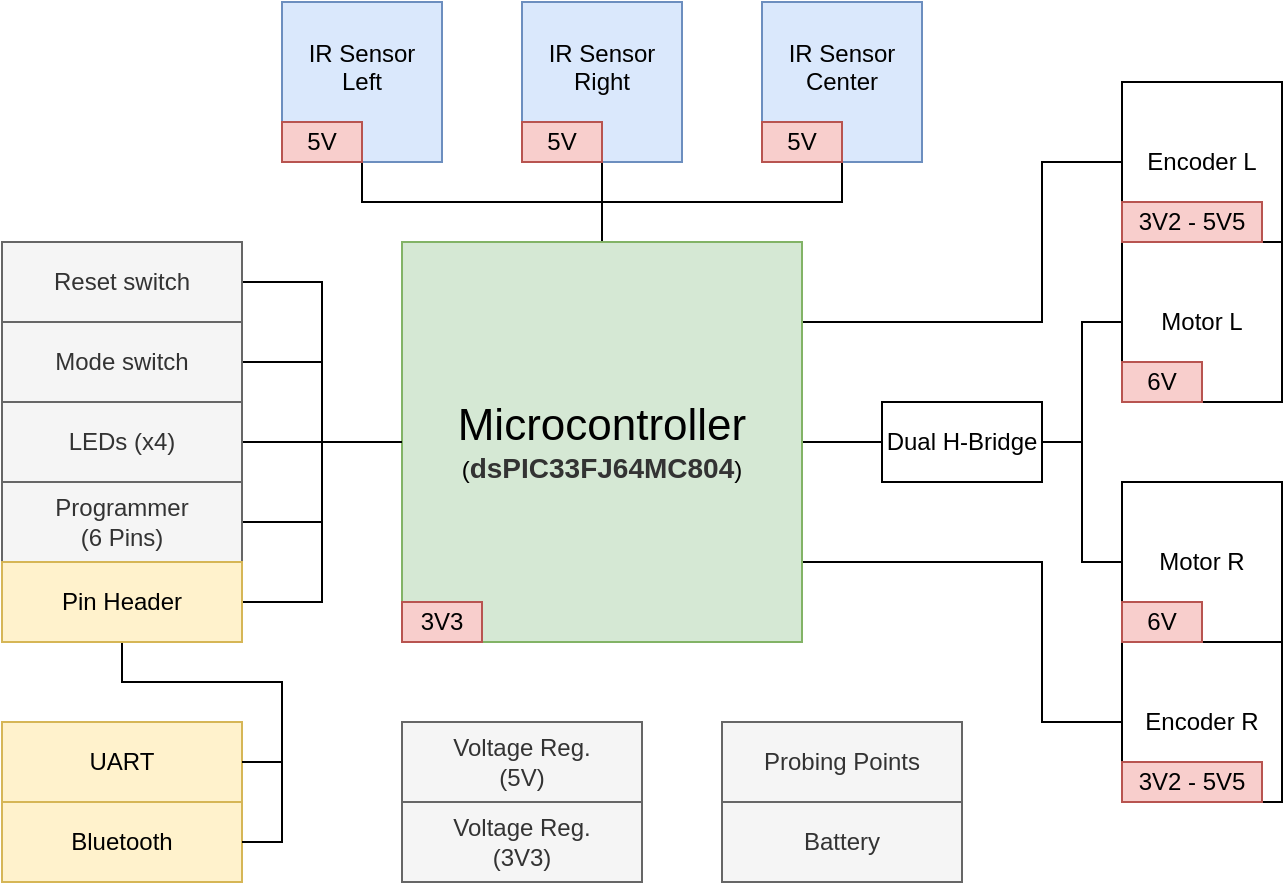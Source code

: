 <mxfile version="14.4.8" type="device"><diagram id="CU7boPoqeAXKEgQ4OMoY" name="Page-1"><mxGraphModel dx="2010" dy="649" grid="1" gridSize="10" guides="1" tooltips="1" connect="1" arrows="1" fold="1" page="1" pageScale="1" pageWidth="827" pageHeight="1169" math="0" shadow="0"><root><mxCell id="0"/><mxCell id="1" parent="0"/><mxCell id="gTulm5GHEPfeVFS3l3oU-8" style="edgeStyle=orthogonalEdgeStyle;rounded=0;orthogonalLoop=1;jettySize=auto;html=1;exitX=0.5;exitY=0;exitDx=0;exitDy=0;entryX=1;entryY=1;entryDx=0;entryDy=0;endArrow=none;endFill=0;" edge="1" parent="1" source="HBcbDtL6whvpga8p4aBu-1" target="HBcbDtL6whvpga8p4aBu-21"><mxGeometry relative="1" as="geometry"/></mxCell><mxCell id="gTulm5GHEPfeVFS3l3oU-9" style="edgeStyle=orthogonalEdgeStyle;rounded=0;orthogonalLoop=1;jettySize=auto;html=1;entryX=1;entryY=1;entryDx=0;entryDy=0;endArrow=none;endFill=0;" edge="1" parent="1" source="HBcbDtL6whvpga8p4aBu-1" target="gTulm5GHEPfeVFS3l3oU-4"><mxGeometry relative="1" as="geometry"/></mxCell><mxCell id="gTulm5GHEPfeVFS3l3oU-10" style="edgeStyle=orthogonalEdgeStyle;rounded=0;orthogonalLoop=1;jettySize=auto;html=1;entryX=1;entryY=1;entryDx=0;entryDy=0;endArrow=none;endFill=0;" edge="1" parent="1" source="HBcbDtL6whvpga8p4aBu-1" target="gTulm5GHEPfeVFS3l3oU-7"><mxGeometry relative="1" as="geometry"><mxPoint x="320.0" y="180" as="targetPoint"/><Array as="points"><mxPoint x="140" y="180"/><mxPoint x="260" y="180"/></Array></mxGeometry></mxCell><mxCell id="HBcbDtL6whvpga8p4aBu-7" value="Voltage Reg.&lt;br&gt;(3V3)" style="whiteSpace=wrap;html=1;fillColor=#f5f5f5;strokeColor=#666666;fontColor=#333333;" parent="1" vertex="1"><mxGeometry x="40" y="480" width="120" height="40" as="geometry"/></mxCell><mxCell id="HBcbDtL6whvpga8p4aBu-9" value="Motor L" style="whiteSpace=wrap;html=1;aspect=fixed;" parent="1" vertex="1"><mxGeometry x="400" y="200" width="80" height="80" as="geometry"/></mxCell><mxCell id="HBcbDtL6whvpga8p4aBu-10" value="Motor R" style="whiteSpace=wrap;html=1;aspect=fixed;" parent="1" vertex="1"><mxGeometry x="400" y="320" width="80" height="80" as="geometry"/></mxCell><mxCell id="gTulm5GHEPfeVFS3l3oU-14" style="edgeStyle=orthogonalEdgeStyle;rounded=0;orthogonalLoop=1;jettySize=auto;html=1;entryX=1;entryY=0.2;entryDx=0;entryDy=0;entryPerimeter=0;endArrow=none;endFill=0;" edge="1" parent="1" source="HBcbDtL6whvpga8p4aBu-11" target="HBcbDtL6whvpga8p4aBu-1"><mxGeometry relative="1" as="geometry"><Array as="points"><mxPoint x="360" y="160"/><mxPoint x="360" y="240"/></Array></mxGeometry></mxCell><mxCell id="HBcbDtL6whvpga8p4aBu-11" value="Encoder L" style="whiteSpace=wrap;html=1;" parent="1" vertex="1"><mxGeometry x="400" y="120" width="80" height="80" as="geometry"/></mxCell><mxCell id="gTulm5GHEPfeVFS3l3oU-15" style="edgeStyle=orthogonalEdgeStyle;rounded=0;orthogonalLoop=1;jettySize=auto;html=1;entryX=1;entryY=0.8;entryDx=0;entryDy=0;entryPerimeter=0;endArrow=none;endFill=0;" edge="1" parent="1" source="HBcbDtL6whvpga8p4aBu-12" target="HBcbDtL6whvpga8p4aBu-1"><mxGeometry relative="1" as="geometry"><Array as="points"><mxPoint x="360" y="440"/><mxPoint x="360" y="360"/></Array></mxGeometry></mxCell><mxCell id="HBcbDtL6whvpga8p4aBu-12" value="Encoder R" style="whiteSpace=wrap;html=1;aspect=fixed;" parent="1" vertex="1"><mxGeometry x="400" y="400" width="80" height="80" as="geometry"/></mxCell><mxCell id="HBcbDtL6whvpga8p4aBu-13" value="Voltage Reg.&lt;br&gt;(5V)" style="whiteSpace=wrap;html=1;fillColor=#f5f5f5;strokeColor=#666666;fontColor=#333333;imageAspect=0;" parent="1" vertex="1"><mxGeometry x="40" y="440" width="120" height="40" as="geometry"/></mxCell><mxCell id="HBcbDtL6whvpga8p4aBu-15" value="6V" style="text;html=1;strokeColor=#b85450;fillColor=#f8cecc;align=center;verticalAlign=middle;whiteSpace=wrap;rounded=0;" parent="1" vertex="1"><mxGeometry x="400" y="380" width="40" height="20" as="geometry"/></mxCell><mxCell id="HBcbDtL6whvpga8p4aBu-16" value="6V" style="text;html=1;strokeColor=#b85450;fillColor=#f8cecc;align=center;verticalAlign=middle;whiteSpace=wrap;rounded=0;" parent="1" vertex="1"><mxGeometry x="400" y="260" width="40" height="20" as="geometry"/></mxCell><mxCell id="HBcbDtL6whvpga8p4aBu-17" value="3V2 - 5V5" style="text;html=1;strokeColor=#b85450;fillColor=#f8cecc;align=center;verticalAlign=middle;whiteSpace=wrap;rounded=0;" parent="1" vertex="1"><mxGeometry x="400" y="180" width="70" height="20" as="geometry"/></mxCell><mxCell id="HBcbDtL6whvpga8p4aBu-18" value="3V2 - 5V5" style="text;html=1;strokeColor=#b85450;fillColor=#f8cecc;align=center;verticalAlign=middle;whiteSpace=wrap;rounded=0;" parent="1" vertex="1"><mxGeometry x="400" y="460" width="70" height="20" as="geometry"/></mxCell><mxCell id="gTulm5GHEPfeVFS3l3oU-12" style="edgeStyle=orthogonalEdgeStyle;rounded=0;orthogonalLoop=1;jettySize=auto;html=1;exitX=1;exitY=0.5;exitDx=0;exitDy=0;entryX=0;entryY=0.5;entryDx=0;entryDy=0;endArrow=none;endFill=0;" edge="1" parent="1" source="HBcbDtL6whvpga8p4aBu-23" target="HBcbDtL6whvpga8p4aBu-9"><mxGeometry relative="1" as="geometry"/></mxCell><mxCell id="gTulm5GHEPfeVFS3l3oU-13" style="edgeStyle=orthogonalEdgeStyle;rounded=0;orthogonalLoop=1;jettySize=auto;html=1;endArrow=none;endFill=0;" edge="1" parent="1" source="HBcbDtL6whvpga8p4aBu-23" target="HBcbDtL6whvpga8p4aBu-10"><mxGeometry relative="1" as="geometry"/></mxCell><mxCell id="HBcbDtL6whvpga8p4aBu-23" value="Dual H-Bridge" style="whiteSpace=wrap;html=1;" parent="1" vertex="1"><mxGeometry x="280" y="280" width="80" height="40" as="geometry"/></mxCell><mxCell id="HBcbDtL6whvpga8p4aBu-24" value="Battery" style="whiteSpace=wrap;html=1;fillColor=#f5f5f5;strokeColor=#666666;fontColor=#333333;" parent="1" vertex="1"><mxGeometry x="200" y="480" width="120" height="40" as="geometry"/></mxCell><mxCell id="HBcbDtL6whvpga8p4aBu-25" value="UART" style="whiteSpace=wrap;html=1;fillColor=#fff2cc;strokeColor=#d6b656;" parent="1" vertex="1"><mxGeometry x="-160" y="440" width="120" height="40" as="geometry"/></mxCell><mxCell id="HBcbDtL6whvpga8p4aBu-26" value="Bluetooth" style="whiteSpace=wrap;html=1;fillColor=#fff2cc;strokeColor=#d6b656;" parent="1" vertex="1"><mxGeometry x="-160" y="480" width="120" height="40" as="geometry"/></mxCell><mxCell id="gTulm5GHEPfeVFS3l3oU-29" style="edgeStyle=orthogonalEdgeStyle;rounded=0;orthogonalLoop=1;jettySize=auto;html=1;endArrow=none;endFill=0;" edge="1" parent="1" source="HBcbDtL6whvpga8p4aBu-27" target="HBcbDtL6whvpga8p4aBu-1"><mxGeometry relative="1" as="geometry"/></mxCell><mxCell id="HBcbDtL6whvpga8p4aBu-27" value="Programmer&lt;br&gt;(6 Pins)" style="whiteSpace=wrap;html=1;fillColor=#f5f5f5;strokeColor=#666666;fontColor=#333333;" parent="1" vertex="1"><mxGeometry x="-160" y="320" width="120" height="40" as="geometry"/></mxCell><mxCell id="gTulm5GHEPfeVFS3l3oU-28" style="edgeStyle=orthogonalEdgeStyle;rounded=0;orthogonalLoop=1;jettySize=auto;html=1;endArrow=none;endFill=0;" edge="1" parent="1" source="HBcbDtL6whvpga8p4aBu-28" target="HBcbDtL6whvpga8p4aBu-1"><mxGeometry relative="1" as="geometry"/></mxCell><mxCell id="HBcbDtL6whvpga8p4aBu-28" value="LEDs (x4)" style="whiteSpace=wrap;html=1;fillColor=#f5f5f5;strokeColor=#666666;fontColor=#333333;" parent="1" vertex="1"><mxGeometry x="-160" y="280" width="120" height="40" as="geometry"/></mxCell><mxCell id="gTulm5GHEPfeVFS3l3oU-26" style="edgeStyle=orthogonalEdgeStyle;rounded=0;orthogonalLoop=1;jettySize=auto;html=1;endArrow=none;endFill=0;" edge="1" parent="1" source="HBcbDtL6whvpga8p4aBu-29" target="HBcbDtL6whvpga8p4aBu-1"><mxGeometry relative="1" as="geometry"/></mxCell><mxCell id="HBcbDtL6whvpga8p4aBu-29" value="Reset switch" style="whiteSpace=wrap;html=1;fillColor=#f5f5f5;strokeColor=#666666;fontColor=#333333;" parent="1" vertex="1"><mxGeometry x="-160" y="200" width="120" height="40" as="geometry"/></mxCell><mxCell id="HBcbDtL6whvpga8p4aBu-30" value="Probing Points" style="whiteSpace=wrap;html=1;fillColor=#f5f5f5;strokeColor=#666666;fontColor=#333333;" parent="1" vertex="1"><mxGeometry x="200" y="440" width="120" height="40" as="geometry"/></mxCell><mxCell id="gTulm5GHEPfeVFS3l3oU-30" style="edgeStyle=orthogonalEdgeStyle;rounded=0;orthogonalLoop=1;jettySize=auto;html=1;endArrow=none;endFill=0;" edge="1" parent="1" source="HBcbDtL6whvpga8p4aBu-31" target="HBcbDtL6whvpga8p4aBu-1"><mxGeometry relative="1" as="geometry"/></mxCell><mxCell id="gTulm5GHEPfeVFS3l3oU-34" style="edgeStyle=orthogonalEdgeStyle;rounded=0;orthogonalLoop=1;jettySize=auto;html=1;endArrow=none;endFill=0;" edge="1" parent="1" source="HBcbDtL6whvpga8p4aBu-31" target="HBcbDtL6whvpga8p4aBu-26"><mxGeometry relative="1" as="geometry"><Array as="points"><mxPoint x="-100" y="420"/><mxPoint x="-20" y="420"/><mxPoint x="-20" y="500"/></Array></mxGeometry></mxCell><mxCell id="gTulm5GHEPfeVFS3l3oU-35" style="edgeStyle=orthogonalEdgeStyle;rounded=0;orthogonalLoop=1;jettySize=auto;html=1;entryX=1;entryY=0.5;entryDx=0;entryDy=0;endArrow=none;endFill=0;" edge="1" parent="1" source="HBcbDtL6whvpga8p4aBu-31" target="HBcbDtL6whvpga8p4aBu-25"><mxGeometry relative="1" as="geometry"/></mxCell><mxCell id="HBcbDtL6whvpga8p4aBu-31" value="Pin Header" style="whiteSpace=wrap;html=1;fillColor=#fff2cc;strokeColor=#d6b656;" parent="1" vertex="1"><mxGeometry x="-160" y="360" width="120" height="40" as="geometry"/></mxCell><mxCell id="HBcbDtL6whvpga8p4aBu-35" value="" style="endArrow=none;html=1;entryX=0;entryY=0.5;entryDx=0;entryDy=0;exitX=1;exitY=0.5;exitDx=0;exitDy=0;" parent="1" source="HBcbDtL6whvpga8p4aBu-1" target="HBcbDtL6whvpga8p4aBu-23" edge="1"><mxGeometry width="50" height="50" relative="1" as="geometry"><mxPoint x="320" y="490" as="sourcePoint"/><mxPoint x="380" y="490" as="targetPoint"/></mxGeometry></mxCell><mxCell id="gTulm5GHEPfeVFS3l3oU-1" value="" style="group;fillColor=#dae8fc;strokeColor=#6c8ebf;container=0;" vertex="1" connectable="0" parent="1"><mxGeometry x="-20" y="80" width="80" height="80" as="geometry"/></mxCell><mxCell id="gTulm5GHEPfeVFS3l3oU-2" value="" style="group;fillColor=#dae8fc;strokeColor=#6c8ebf;container=0;" vertex="1" connectable="0" parent="1"><mxGeometry x="100" y="80" width="80" height="80" as="geometry"/></mxCell><mxCell id="gTulm5GHEPfeVFS3l3oU-5" value="" style="group;fillColor=#dae8fc;strokeColor=#6c8ebf;container=0;" vertex="1" connectable="0" parent="1"><mxGeometry x="220" y="80" width="80" height="80" as="geometry"/></mxCell><mxCell id="HBcbDtL6whvpga8p4aBu-2" value="IR Sensor&lt;br&gt;&lt;div&gt;Left&lt;/div&gt;&lt;div&gt;&lt;br&gt;&lt;/div&gt;" style="whiteSpace=wrap;html=1;aspect=fixed;fillColor=#dae8fc;strokeColor=#6c8ebf;" parent="1" vertex="1"><mxGeometry x="-20" y="80" width="80" height="80" as="geometry"/></mxCell><mxCell id="HBcbDtL6whvpga8p4aBu-21" value="5V" style="text;html=1;strokeColor=#b85450;fillColor=#f8cecc;align=center;verticalAlign=middle;whiteSpace=wrap;rounded=0;" parent="1" vertex="1"><mxGeometry x="-20" y="140" width="40" height="20" as="geometry"/></mxCell><mxCell id="gTulm5GHEPfeVFS3l3oU-3" value="IR Sensor&lt;br&gt;&lt;div&gt;Right&lt;/div&gt;&lt;div&gt;&lt;br&gt;&lt;/div&gt;" style="whiteSpace=wrap;html=1;aspect=fixed;fillColor=#dae8fc;strokeColor=#6c8ebf;" vertex="1" parent="1"><mxGeometry x="100" y="80" width="80" height="80" as="geometry"/></mxCell><mxCell id="gTulm5GHEPfeVFS3l3oU-4" value="5V" style="text;html=1;strokeColor=#b85450;fillColor=#f8cecc;align=center;verticalAlign=middle;whiteSpace=wrap;rounded=0;" vertex="1" parent="1"><mxGeometry x="100" y="140" width="40" height="20" as="geometry"/></mxCell><mxCell id="gTulm5GHEPfeVFS3l3oU-6" value="IR Sensor&lt;br&gt;&lt;div&gt;Center&lt;/div&gt;&lt;div&gt;&lt;br&gt;&lt;/div&gt;" style="whiteSpace=wrap;html=1;aspect=fixed;fillColor=#dae8fc;strokeColor=#6c8ebf;" vertex="1" parent="1"><mxGeometry x="220" y="80" width="80" height="80" as="geometry"/></mxCell><mxCell id="gTulm5GHEPfeVFS3l3oU-7" value="5V" style="text;html=1;strokeColor=#b85450;fillColor=#f8cecc;align=center;verticalAlign=middle;whiteSpace=wrap;rounded=0;" vertex="1" parent="1"><mxGeometry x="220" y="140" width="40" height="20" as="geometry"/></mxCell><mxCell id="gTulm5GHEPfeVFS3l3oU-16" value="" style="group" vertex="1" connectable="0" parent="1"><mxGeometry x="40" y="200" width="200" height="200" as="geometry"/></mxCell><mxCell id="HBcbDtL6whvpga8p4aBu-1" value="&lt;span style=&quot;background-color: transparent&quot;&gt;&lt;font style=&quot;font-size: 22px&quot;&gt;Microcontroller&lt;/font&gt;&lt;br&gt;(&lt;span id=&quot;yui_3_17_2_1_1610469899808_54&quot; style=&quot;box-sizing: border-box ; font-weight: bolder ; color: rgb(51 , 51 , 51) ; font-family: &amp;#34;arial&amp;#34; , &amp;#34;helvetica neue&amp;#34; , &amp;#34;helvetica&amp;#34; , sans-serif ; font-size: 14px ; text-align: left&quot;&gt;dsPIC33FJ64MC804&lt;/span&gt;)&lt;/span&gt;" style="whiteSpace=wrap;html=1;aspect=fixed;fillColor=#d5e8d4;strokeColor=#82b366;" parent="gTulm5GHEPfeVFS3l3oU-16" vertex="1"><mxGeometry width="200" height="200" as="geometry"/></mxCell><mxCell id="HBcbDtL6whvpga8p4aBu-14" value="3V3" style="text;html=1;strokeColor=#b85450;fillColor=#f8cecc;align=center;verticalAlign=middle;whiteSpace=wrap;rounded=0;" parent="gTulm5GHEPfeVFS3l3oU-16" vertex="1"><mxGeometry y="180" width="40" height="20" as="geometry"/></mxCell><mxCell id="gTulm5GHEPfeVFS3l3oU-27" style="edgeStyle=orthogonalEdgeStyle;rounded=0;orthogonalLoop=1;jettySize=auto;html=1;endArrow=none;endFill=0;" edge="1" parent="1" source="gTulm5GHEPfeVFS3l3oU-24" target="HBcbDtL6whvpga8p4aBu-1"><mxGeometry relative="1" as="geometry"/></mxCell><mxCell id="gTulm5GHEPfeVFS3l3oU-24" value="Mode switch" style="whiteSpace=wrap;html=1;fillColor=#f5f5f5;strokeColor=#666666;fontColor=#333333;" vertex="1" parent="1"><mxGeometry x="-160" y="240" width="120" height="40" as="geometry"/></mxCell></root></mxGraphModel></diagram></mxfile>